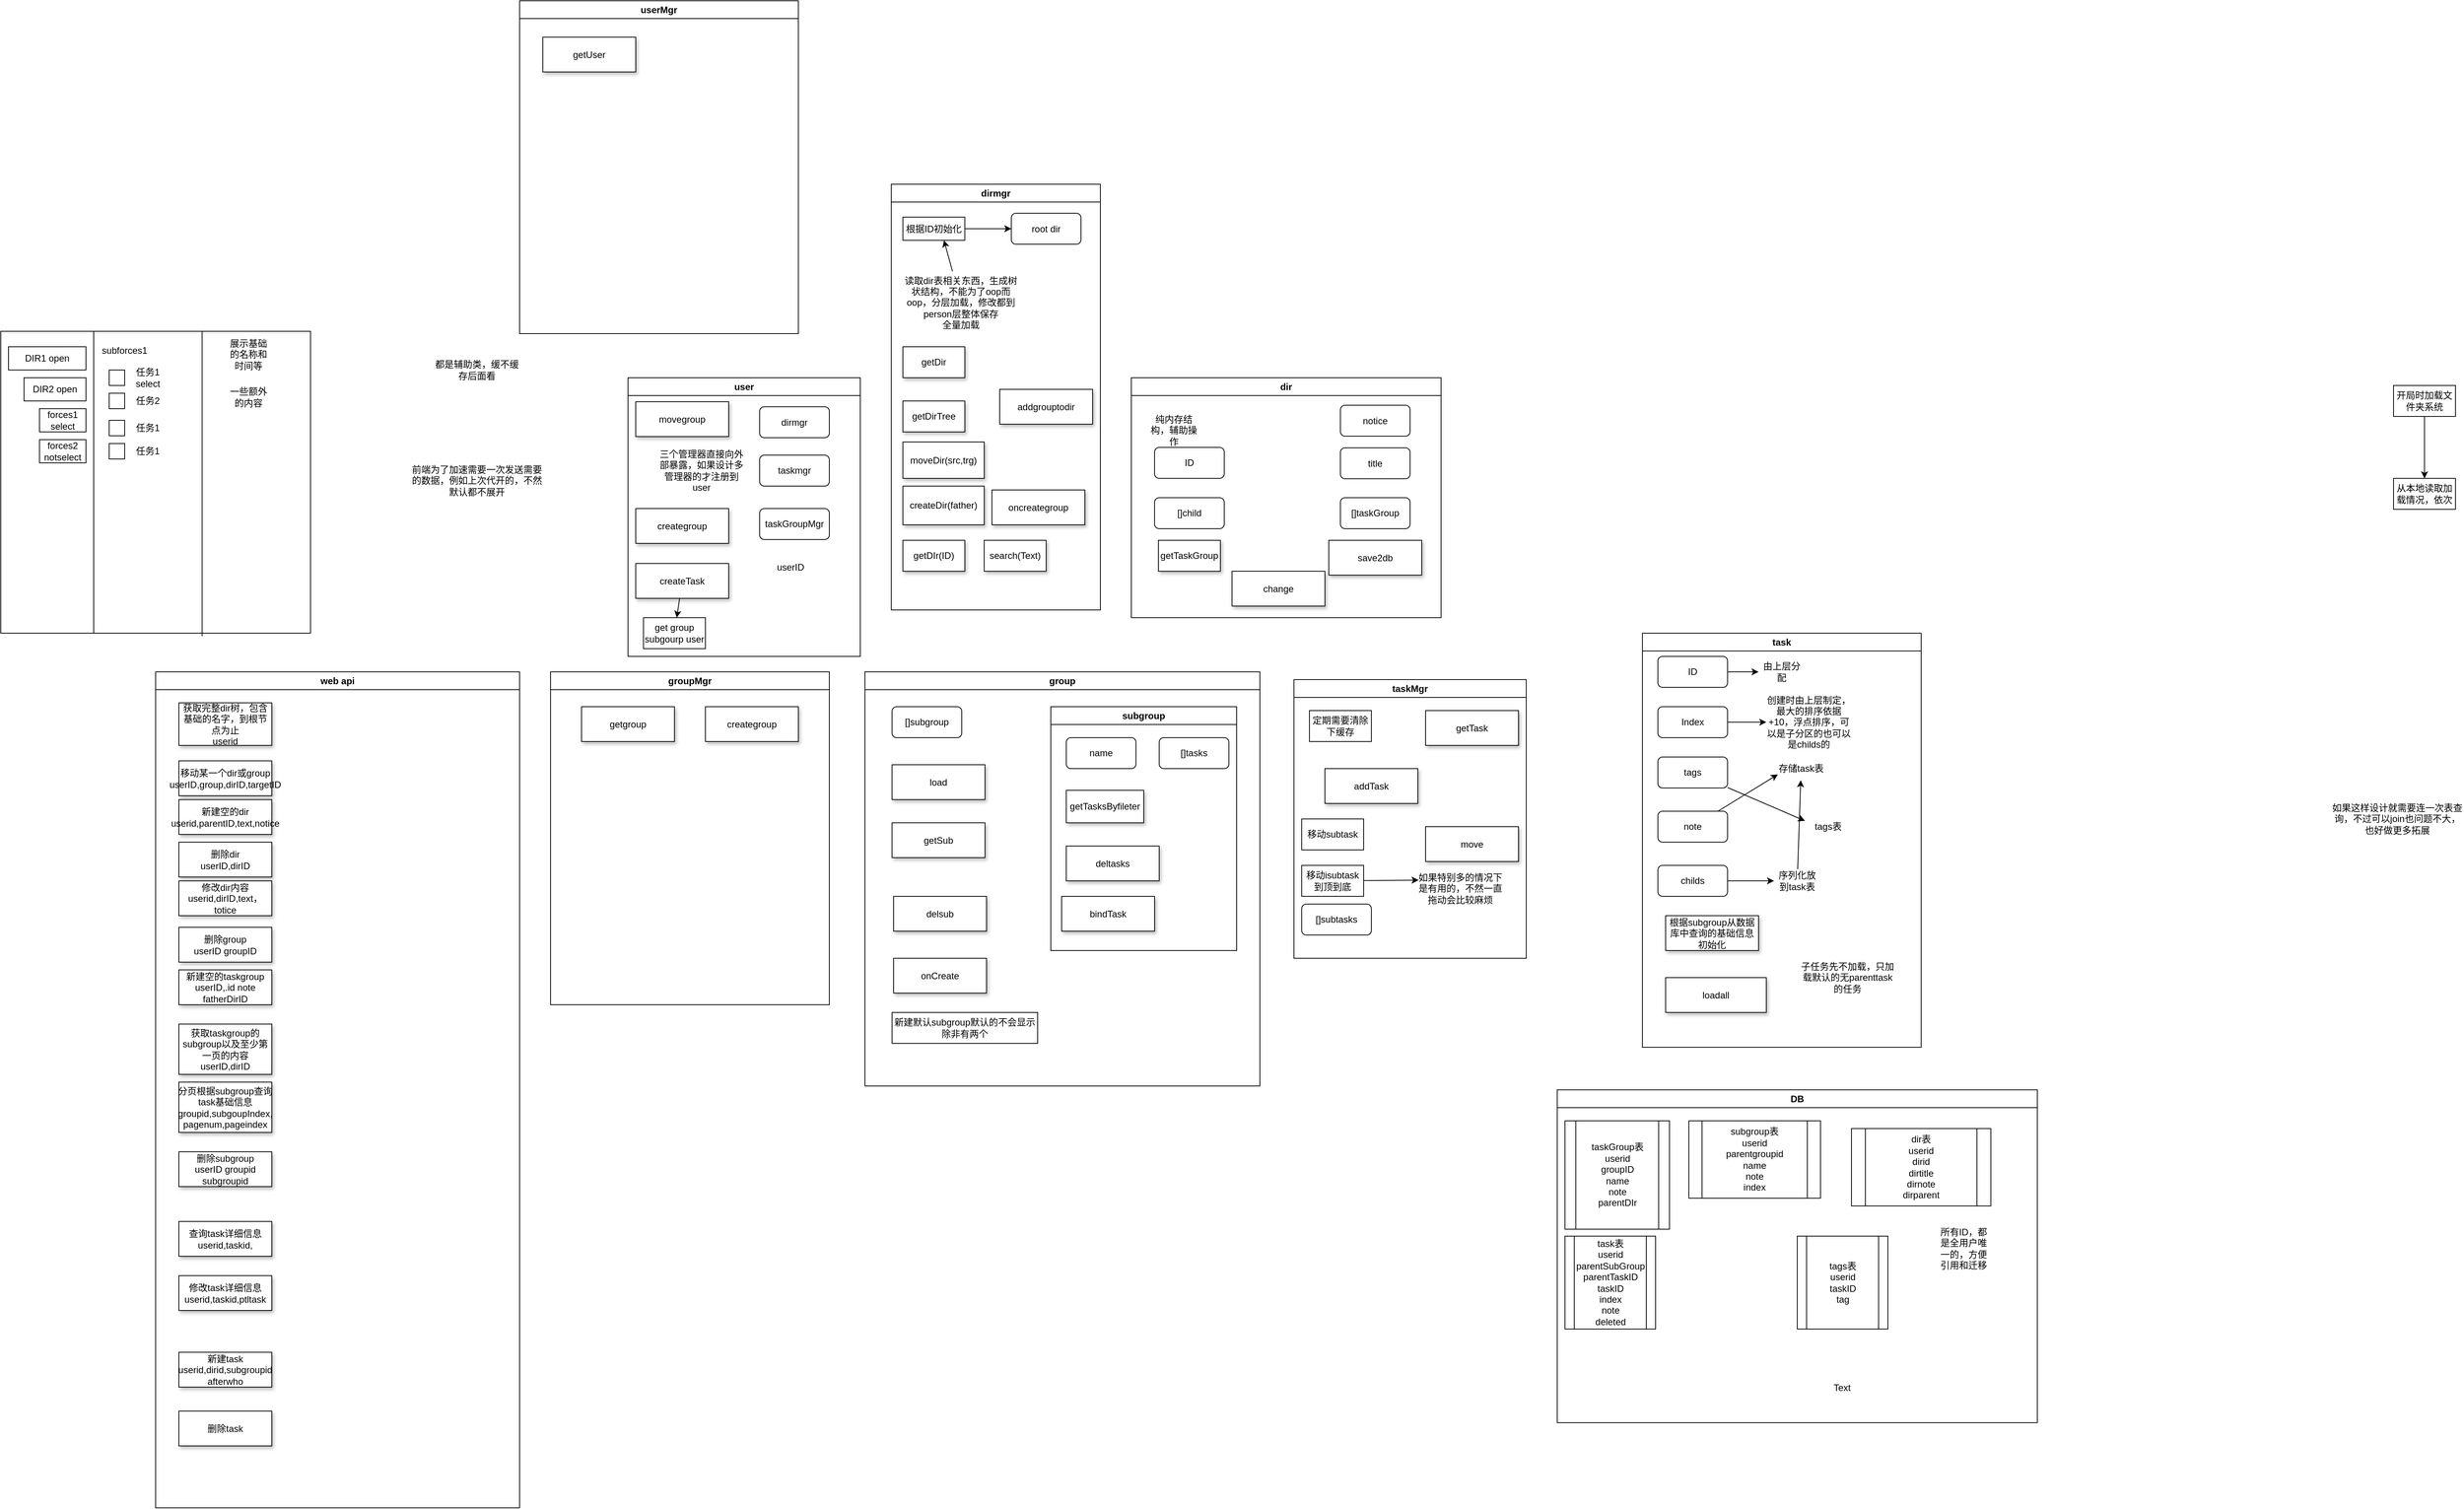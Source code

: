 <mxfile>
    <diagram id="U8_7rPyPP9F2TlcvUt8w" name="第 1 页">
        <mxGraphModel dx="4379" dy="1997" grid="1" gridSize="10" guides="1" tooltips="1" connect="1" arrows="1" fold="1" page="1" pageScale="1" pageWidth="827" pageHeight="1169" math="0" shadow="0">
            <root>
                <mxCell id="0"/>
                <mxCell id="1" parent="0"/>
                <mxCell id="12" value="" style="edgeStyle=none;html=1;" parent="1" source="10" target="11" edge="1">
                    <mxGeometry relative="1" as="geometry"/>
                </mxCell>
                <mxCell id="10" value="开局时加载文件夹系统" style="rounded=0;whiteSpace=wrap;html=1;" parent="1" vertex="1">
                    <mxGeometry x="-190.0" y="80" width="80" height="40" as="geometry"/>
                </mxCell>
                <mxCell id="11" value="从本地读取加载情况，依次" style="rounded=0;whiteSpace=wrap;html=1;" parent="1" vertex="1">
                    <mxGeometry x="-190.0" y="200" width="80" height="40" as="geometry"/>
                </mxCell>
                <mxCell id="13" value="" style="rounded=0;whiteSpace=wrap;html=1;" parent="1" vertex="1">
                    <mxGeometry x="-3280" y="10" width="400" height="390" as="geometry"/>
                </mxCell>
                <mxCell id="14" value="" style="endArrow=none;html=1;" parent="1" edge="1">
                    <mxGeometry width="50" height="50" relative="1" as="geometry">
                        <mxPoint x="-3160" y="400" as="sourcePoint"/>
                        <mxPoint x="-3160" y="10" as="targetPoint"/>
                    </mxGeometry>
                </mxCell>
                <mxCell id="15" value="DIR1 open" style="rounded=0;whiteSpace=wrap;html=1;" parent="1" vertex="1">
                    <mxGeometry x="-3270" y="30" width="100" height="30" as="geometry"/>
                </mxCell>
                <mxCell id="16" value="DIR2 open" style="rounded=0;whiteSpace=wrap;html=1;" parent="1" vertex="1">
                    <mxGeometry x="-3250" y="70" width="80" height="30" as="geometry"/>
                </mxCell>
                <mxCell id="17" value="forces1 select" style="rounded=0;whiteSpace=wrap;html=1;" parent="1" vertex="1">
                    <mxGeometry x="-3230" y="110" width="60" height="30" as="geometry"/>
                </mxCell>
                <mxCell id="18" value="forces2 notselect" style="rounded=0;whiteSpace=wrap;html=1;" parent="1" vertex="1">
                    <mxGeometry x="-3230" y="150" width="60" height="30" as="geometry"/>
                </mxCell>
                <mxCell id="19" value="subforces1" style="text;html=1;strokeColor=none;fillColor=none;align=center;verticalAlign=middle;whiteSpace=wrap;rounded=0;" parent="1" vertex="1">
                    <mxGeometry x="-3150" y="20" width="60" height="30" as="geometry"/>
                </mxCell>
                <mxCell id="22" value="" style="rounded=0;whiteSpace=wrap;html=1;" parent="1" vertex="1">
                    <mxGeometry x="-3140" y="60" width="20" height="20" as="geometry"/>
                </mxCell>
                <mxCell id="23" value="任务1 select" style="text;html=1;strokeColor=none;fillColor=none;align=center;verticalAlign=middle;whiteSpace=wrap;rounded=0;" parent="1" vertex="1">
                    <mxGeometry x="-3120" y="55" width="60" height="30" as="geometry"/>
                </mxCell>
                <mxCell id="32" value="" style="rounded=0;whiteSpace=wrap;html=1;" parent="1" vertex="1">
                    <mxGeometry x="-3140" y="90" width="20" height="20" as="geometry"/>
                </mxCell>
                <mxCell id="33" value="任务2" style="text;html=1;strokeColor=none;fillColor=none;align=center;verticalAlign=middle;whiteSpace=wrap;rounded=0;" parent="1" vertex="1">
                    <mxGeometry x="-3120" y="85" width="60" height="30" as="geometry"/>
                </mxCell>
                <mxCell id="34" value="" style="rounded=0;whiteSpace=wrap;html=1;" parent="1" vertex="1">
                    <mxGeometry x="-3140" y="125" width="20" height="20" as="geometry"/>
                </mxCell>
                <mxCell id="35" value="任务1" style="text;html=1;strokeColor=none;fillColor=none;align=center;verticalAlign=middle;whiteSpace=wrap;rounded=0;" parent="1" vertex="1">
                    <mxGeometry x="-3120" y="120" width="60" height="30" as="geometry"/>
                </mxCell>
                <mxCell id="36" value="" style="rounded=0;whiteSpace=wrap;html=1;" parent="1" vertex="1">
                    <mxGeometry x="-3140" y="155" width="20" height="20" as="geometry"/>
                </mxCell>
                <mxCell id="37" value="任务1" style="text;html=1;strokeColor=none;fillColor=none;align=center;verticalAlign=middle;whiteSpace=wrap;rounded=0;" parent="1" vertex="1">
                    <mxGeometry x="-3120" y="150" width="60" height="30" as="geometry"/>
                </mxCell>
                <mxCell id="38" value="" style="endArrow=none;html=1;exitX=0.65;exitY=1.01;exitDx=0;exitDy=0;exitPerimeter=0;" parent="1" source="13" edge="1">
                    <mxGeometry width="50" height="50" relative="1" as="geometry">
                        <mxPoint x="-3070" y="60" as="sourcePoint"/>
                        <mxPoint x="-3020" y="10" as="targetPoint"/>
                    </mxGeometry>
                </mxCell>
                <mxCell id="39" value="展示基础的名称和时间等" style="text;html=1;strokeColor=none;fillColor=none;align=center;verticalAlign=middle;whiteSpace=wrap;rounded=0;" parent="1" vertex="1">
                    <mxGeometry x="-2990" y="25" width="60" height="30" as="geometry"/>
                </mxCell>
                <mxCell id="40" value="一些额外的内容" style="text;html=1;strokeColor=none;fillColor=none;align=center;verticalAlign=middle;whiteSpace=wrap;rounded=0;" parent="1" vertex="1">
                    <mxGeometry x="-2990" y="80" width="60" height="30" as="geometry"/>
                </mxCell>
                <mxCell id="42" value="task" style="swimlane;whiteSpace=wrap;html=1;" parent="1" vertex="1">
                    <mxGeometry x="-1160" y="400" width="360" height="535" as="geometry"/>
                </mxCell>
                <mxCell id="54" value="" style="edgeStyle=none;html=1;" parent="42" source="43" target="53" edge="1">
                    <mxGeometry relative="1" as="geometry"/>
                </mxCell>
                <mxCell id="43" value="ID" style="rounded=1;whiteSpace=wrap;html=1;" parent="42" vertex="1">
                    <mxGeometry x="20" y="30" width="90" height="40" as="geometry"/>
                </mxCell>
                <mxCell id="59" value="" style="edgeStyle=none;html=1;" parent="42" source="44" target="58" edge="1">
                    <mxGeometry relative="1" as="geometry"/>
                </mxCell>
                <mxCell id="44" value="Index" style="rounded=1;whiteSpace=wrap;html=1;" parent="42" vertex="1">
                    <mxGeometry x="20" y="95" width="90" height="40" as="geometry"/>
                </mxCell>
                <mxCell id="63" style="edgeStyle=none;html=1;entryX=0;entryY=0.25;entryDx=0;entryDy=0;" parent="42" source="45" target="62" edge="1">
                    <mxGeometry relative="1" as="geometry"/>
                </mxCell>
                <mxCell id="45" value="tags" style="rounded=1;whiteSpace=wrap;html=1;" parent="42" vertex="1">
                    <mxGeometry x="20" y="160" width="90" height="40" as="geometry"/>
                </mxCell>
                <mxCell id="57" style="edgeStyle=none;html=1;entryX=0;entryY=0.75;entryDx=0;entryDy=0;" parent="42" source="46" target="55" edge="1">
                    <mxGeometry relative="1" as="geometry"/>
                </mxCell>
                <mxCell id="46" value="note" style="rounded=1;whiteSpace=wrap;html=1;" parent="42" vertex="1">
                    <mxGeometry x="20" y="230" width="90" height="40" as="geometry"/>
                </mxCell>
                <mxCell id="64" style="edgeStyle=none;html=1;entryX=0;entryY=0.5;entryDx=0;entryDy=0;" parent="42" source="47" target="65" edge="1">
                    <mxGeometry relative="1" as="geometry"/>
                </mxCell>
                <mxCell id="47" value="childs" style="rounded=1;whiteSpace=wrap;html=1;" parent="42" vertex="1">
                    <mxGeometry x="20" y="300" width="90" height="40" as="geometry"/>
                </mxCell>
                <mxCell id="53" value="由上层分配" style="text;html=1;strokeColor=none;fillColor=none;align=center;verticalAlign=middle;whiteSpace=wrap;rounded=0;" parent="42" vertex="1">
                    <mxGeometry x="150" y="35" width="60" height="30" as="geometry"/>
                </mxCell>
                <mxCell id="55" value="存储task表" style="text;html=1;strokeColor=none;fillColor=none;align=center;verticalAlign=middle;whiteSpace=wrap;rounded=0;" parent="42" vertex="1">
                    <mxGeometry x="175" y="160" width="60" height="30" as="geometry"/>
                </mxCell>
                <mxCell id="58" value="创建时由上层制定，最大的排序依据+10，浮点排序，可以是子分区的也可以是childs的" style="text;html=1;strokeColor=none;fillColor=none;align=center;verticalAlign=middle;whiteSpace=wrap;rounded=0;" parent="42" vertex="1">
                    <mxGeometry x="160" y="100" width="110" height="30" as="geometry"/>
                </mxCell>
                <mxCell id="62" value="tags表" style="text;html=1;strokeColor=none;fillColor=none;align=center;verticalAlign=middle;whiteSpace=wrap;rounded=0;" parent="42" vertex="1">
                    <mxGeometry x="210" y="235" width="60" height="30" as="geometry"/>
                </mxCell>
                <mxCell id="66" style="edgeStyle=none;html=1;" parent="42" source="65" target="55" edge="1">
                    <mxGeometry relative="1" as="geometry"/>
                </mxCell>
                <mxCell id="65" value="序列化放到task表" style="text;html=1;strokeColor=none;fillColor=none;align=center;verticalAlign=middle;whiteSpace=wrap;rounded=0;" parent="42" vertex="1">
                    <mxGeometry x="170" y="305" width="60" height="30" as="geometry"/>
                </mxCell>
                <mxCell id="105" value="loadall" style="rounded=0;whiteSpace=wrap;html=1;shadow=1;glass=0;" parent="42" vertex="1">
                    <mxGeometry x="30" y="445" width="130" height="45" as="geometry"/>
                </mxCell>
                <mxCell id="130" value="根据subgroup从数据库中查询的基础信息初始化" style="rounded=0;whiteSpace=wrap;html=1;shadow=1;glass=0;" parent="42" vertex="1">
                    <mxGeometry x="30" y="365" width="120" height="45" as="geometry"/>
                </mxCell>
                <mxCell id="151" value="子任务先不加载，只加载默认的无parenttask的任务" style="text;html=1;strokeColor=none;fillColor=none;align=center;verticalAlign=middle;whiteSpace=wrap;rounded=0;" parent="42" vertex="1">
                    <mxGeometry x="200" y="420" width="130" height="50" as="geometry"/>
                </mxCell>
                <mxCell id="68" value="user" style="swimlane;whiteSpace=wrap;html=1;" parent="1" vertex="1">
                    <mxGeometry x="-2470" y="70" width="300" height="360" as="geometry"/>
                </mxCell>
                <mxCell id="90" value="dirmgr" style="rounded=1;whiteSpace=wrap;html=1;" parent="68" vertex="1">
                    <mxGeometry x="170" y="37.5" width="90" height="40" as="geometry"/>
                </mxCell>
                <mxCell id="135" value="taskmgr" style="rounded=1;whiteSpace=wrap;html=1;" parent="68" vertex="1">
                    <mxGeometry x="170" y="100" width="90" height="40" as="geometry"/>
                </mxCell>
                <mxCell id="137" value="taskGroupMgr" style="rounded=1;whiteSpace=wrap;html=1;" parent="68" vertex="1">
                    <mxGeometry x="170" y="169" width="90" height="40" as="geometry"/>
                </mxCell>
                <mxCell id="175" value="movegroup" style="rounded=0;whiteSpace=wrap;html=1;shadow=1;glass=0;" vertex="1" parent="68">
                    <mxGeometry x="10" y="31" width="120" height="45" as="geometry"/>
                </mxCell>
                <mxCell id="176" value="三个管理器直接向外部暴露，如果设计多管理器的才注册到user" style="text;html=1;strokeColor=none;fillColor=none;align=center;verticalAlign=middle;whiteSpace=wrap;rounded=0;" vertex="1" parent="68">
                    <mxGeometry x="40" y="105" width="110" height="30" as="geometry"/>
                </mxCell>
                <mxCell id="177" value="userID" style="text;html=1;strokeColor=none;fillColor=none;align=center;verticalAlign=middle;whiteSpace=wrap;rounded=0;" vertex="1" parent="68">
                    <mxGeometry x="180" y="230" width="60" height="30" as="geometry"/>
                </mxCell>
                <mxCell id="183" value="creategroup" style="rounded=0;whiteSpace=wrap;html=1;shadow=1;glass=0;" vertex="1" parent="68">
                    <mxGeometry x="10" y="169" width="120" height="45" as="geometry"/>
                </mxCell>
                <mxCell id="195" value="" style="edgeStyle=none;html=1;" edge="1" parent="68" source="193" target="194">
                    <mxGeometry relative="1" as="geometry"/>
                </mxCell>
                <mxCell id="193" value="createTask" style="rounded=0;whiteSpace=wrap;html=1;shadow=1;glass=0;" vertex="1" parent="68">
                    <mxGeometry x="10" y="240" width="120" height="45" as="geometry"/>
                </mxCell>
                <mxCell id="194" value="get group subgourp user" style="rounded=0;whiteSpace=wrap;html=1;" vertex="1" parent="68">
                    <mxGeometry x="20" y="310" width="80" height="40" as="geometry"/>
                </mxCell>
                <mxCell id="77" value="dir" style="swimlane;whiteSpace=wrap;html=1;" parent="1" vertex="1">
                    <mxGeometry x="-1820" y="70" width="400" height="310" as="geometry"/>
                </mxCell>
                <mxCell id="84" value="纯内存结构，辅助操作" style="text;html=1;strokeColor=none;fillColor=none;align=center;verticalAlign=middle;whiteSpace=wrap;rounded=0;" parent="77" vertex="1">
                    <mxGeometry x="20" y="45" width="70" height="45" as="geometry"/>
                </mxCell>
                <mxCell id="87" value="[]taskGroup" style="rounded=1;whiteSpace=wrap;html=1;" parent="77" vertex="1">
                    <mxGeometry x="270" y="155" width="90" height="40" as="geometry"/>
                </mxCell>
                <mxCell id="88" value="[]child" style="rounded=1;whiteSpace=wrap;html=1;" parent="77" vertex="1">
                    <mxGeometry x="30" y="155" width="90" height="40" as="geometry"/>
                </mxCell>
                <mxCell id="97" value="ID" style="rounded=1;whiteSpace=wrap;html=1;" parent="77" vertex="1">
                    <mxGeometry x="30" y="90" width="90" height="40" as="geometry"/>
                </mxCell>
                <mxCell id="98" value="title" style="rounded=1;whiteSpace=wrap;html=1;" parent="77" vertex="1">
                    <mxGeometry x="270" y="90.5" width="90" height="40" as="geometry"/>
                </mxCell>
                <mxCell id="99" value="notice" style="rounded=1;whiteSpace=wrap;html=1;" parent="77" vertex="1">
                    <mxGeometry x="270" y="35.5" width="90" height="40" as="geometry"/>
                </mxCell>
                <mxCell id="101" value="getTaskGroup" style="rounded=0;whiteSpace=wrap;html=1;shadow=1;glass=0;" parent="77" vertex="1">
                    <mxGeometry x="35" y="210" width="80" height="40" as="geometry"/>
                </mxCell>
                <mxCell id="170" value="save2db" style="rounded=0;whiteSpace=wrap;html=1;shadow=1;glass=0;" vertex="1" parent="77">
                    <mxGeometry x="255" y="210" width="120" height="45" as="geometry"/>
                </mxCell>
                <mxCell id="171" value="change" style="rounded=0;whiteSpace=wrap;html=1;shadow=1;glass=0;" vertex="1" parent="77">
                    <mxGeometry x="130" y="250" width="120" height="45" as="geometry"/>
                </mxCell>
                <mxCell id="89" value="dirmgr" style="swimlane;whiteSpace=wrap;html=1;" parent="1" vertex="1">
                    <mxGeometry x="-2130" y="-180" width="270" height="550" as="geometry"/>
                </mxCell>
                <mxCell id="78" value="根据ID初始化" style="rounded=0;whiteSpace=wrap;html=1;" parent="89" vertex="1">
                    <mxGeometry x="15" y="42.5" width="80" height="30" as="geometry"/>
                </mxCell>
                <mxCell id="79" value="root dir" style="rounded=1;whiteSpace=wrap;html=1;" parent="89" vertex="1">
                    <mxGeometry x="155" y="37.5" width="90" height="40" as="geometry"/>
                </mxCell>
                <mxCell id="85" value="读取dir表相关东西，生成树状结构，不能为了oop而oop，分层加载，修改都到person层整体保存&lt;br&gt;全量加载&lt;br&gt;" style="text;html=1;strokeColor=none;fillColor=none;align=center;verticalAlign=middle;whiteSpace=wrap;rounded=0;" parent="89" vertex="1">
                    <mxGeometry x="15" y="112.5" width="150" height="80" as="geometry"/>
                </mxCell>
                <mxCell id="86" style="edgeStyle=none;html=1;entryX=0.663;entryY=1;entryDx=0;entryDy=0;entryPerimeter=0;" parent="89" source="85" target="78" edge="1">
                    <mxGeometry relative="1" as="geometry"/>
                </mxCell>
                <mxCell id="81" style="edgeStyle=none;html=1;entryX=0;entryY=0.5;entryDx=0;entryDy=0;" parent="89" source="78" target="79" edge="1">
                    <mxGeometry relative="1" as="geometry"/>
                </mxCell>
                <mxCell id="92" value="getDir" style="rounded=0;whiteSpace=wrap;html=1;shadow=1;glass=0;" parent="89" vertex="1">
                    <mxGeometry x="15" y="210" width="80" height="40" as="geometry"/>
                </mxCell>
                <mxCell id="93" value="getDirTree" style="rounded=0;whiteSpace=wrap;html=1;shadow=1;glass=0;" parent="89" vertex="1">
                    <mxGeometry x="15" y="280" width="80" height="40" as="geometry"/>
                </mxCell>
                <mxCell id="94" value="moveDir(src,trg)" style="rounded=0;whiteSpace=wrap;html=1;shadow=1;glass=0;" parent="89" vertex="1">
                    <mxGeometry x="15" y="333" width="105" height="47" as="geometry"/>
                </mxCell>
                <mxCell id="95" value="createDir(father)" style="rounded=0;whiteSpace=wrap;html=1;shadow=1;glass=0;" parent="89" vertex="1">
                    <mxGeometry x="15" y="390" width="105" height="50" as="geometry"/>
                </mxCell>
                <mxCell id="96" value="getDIr(ID)" style="rounded=0;whiteSpace=wrap;html=1;shadow=1;glass=0;" parent="89" vertex="1">
                    <mxGeometry x="15" y="460" width="80" height="40" as="geometry"/>
                </mxCell>
                <mxCell id="100" value="search(Text)" style="rounded=0;whiteSpace=wrap;html=1;shadow=1;glass=0;" parent="89" vertex="1">
                    <mxGeometry x="120" y="460" width="80" height="40" as="geometry"/>
                </mxCell>
                <mxCell id="182" value="oncreategroup" style="rounded=0;whiteSpace=wrap;html=1;shadow=1;glass=0;" vertex="1" parent="89">
                    <mxGeometry x="130" y="395" width="120" height="45" as="geometry"/>
                </mxCell>
                <mxCell id="184" value="addgrouptodir" style="rounded=0;whiteSpace=wrap;html=1;shadow=1;glass=0;" vertex="1" parent="89">
                    <mxGeometry x="140" y="265" width="120" height="45" as="geometry"/>
                </mxCell>
                <mxCell id="102" value="group" style="swimlane;whiteSpace=wrap;html=1;" parent="1" vertex="1">
                    <mxGeometry x="-2164" y="450" width="510" height="535" as="geometry"/>
                </mxCell>
                <mxCell id="106" value="[]subgroup" style="rounded=1;whiteSpace=wrap;html=1;" parent="102" vertex="1">
                    <mxGeometry x="35" y="45" width="90" height="40" as="geometry"/>
                </mxCell>
                <mxCell id="108" value="subgroup" style="swimlane;whiteSpace=wrap;html=1;" parent="102" vertex="1">
                    <mxGeometry x="240" y="45" width="240" height="315" as="geometry"/>
                </mxCell>
                <mxCell id="113" value="name" style="rounded=1;whiteSpace=wrap;html=1;" parent="108" vertex="1">
                    <mxGeometry x="20" y="40" width="90" height="40" as="geometry"/>
                </mxCell>
                <mxCell id="118" value="[]tasks" style="rounded=1;whiteSpace=wrap;html=1;" parent="108" vertex="1">
                    <mxGeometry x="140" y="40" width="90" height="40" as="geometry"/>
                </mxCell>
                <mxCell id="119" value="getTasksByfileter" style="rounded=0;whiteSpace=wrap;html=1;shadow=1;glass=0;" parent="108" vertex="1">
                    <mxGeometry x="20" y="108" width="100" height="42" as="geometry"/>
                </mxCell>
                <mxCell id="187" value="deltasks" style="rounded=0;whiteSpace=wrap;html=1;shadow=1;glass=0;" vertex="1" parent="108">
                    <mxGeometry x="20" y="180" width="120" height="45" as="geometry"/>
                </mxCell>
                <mxCell id="190" value="bindTask" style="rounded=0;whiteSpace=wrap;html=1;shadow=1;glass=0;" vertex="1" parent="108">
                    <mxGeometry x="14" y="245" width="120" height="45" as="geometry"/>
                </mxCell>
                <mxCell id="114" value="load" style="rounded=0;whiteSpace=wrap;html=1;shadow=1;glass=0;" parent="102" vertex="1">
                    <mxGeometry x="35" y="120" width="120" height="45" as="geometry"/>
                </mxCell>
                <mxCell id="115" value="getSub" style="rounded=0;whiteSpace=wrap;html=1;shadow=1;glass=0;" parent="102" vertex="1">
                    <mxGeometry x="35" y="195" width="120" height="45" as="geometry"/>
                </mxCell>
                <mxCell id="185" value="delsub" style="rounded=0;whiteSpace=wrap;html=1;shadow=1;glass=0;" vertex="1" parent="102">
                    <mxGeometry x="37" y="290" width="120" height="45" as="geometry"/>
                </mxCell>
                <mxCell id="191" value="onCreate" style="rounded=0;whiteSpace=wrap;html=1;shadow=1;glass=0;" vertex="1" parent="102">
                    <mxGeometry x="37" y="370" width="120" height="45" as="geometry"/>
                </mxCell>
                <mxCell id="192" value="新建默认subgroup默认的不会显示除非有两个" style="rounded=0;whiteSpace=wrap;html=1;" vertex="1" parent="102">
                    <mxGeometry x="35" y="440" width="188" height="40" as="geometry"/>
                </mxCell>
                <mxCell id="116" value="前端为了加速需要一次发送需要的数据，例如上次代开的，不然默认都不展开" style="text;html=1;strokeColor=none;fillColor=none;align=center;verticalAlign=middle;whiteSpace=wrap;rounded=0;" parent="1" vertex="1">
                    <mxGeometry x="-2750" y="165" width="170" height="75" as="geometry"/>
                </mxCell>
                <mxCell id="120" value="web api" style="swimlane;whiteSpace=wrap;html=1;" parent="1" vertex="1">
                    <mxGeometry x="-3080" y="450" width="470" height="1080" as="geometry"/>
                </mxCell>
                <mxCell id="121" value="获取完整dir树，包含&lt;br&gt;基础的名字，到根节点为止&lt;br&gt;userid" style="rounded=0;whiteSpace=wrap;html=1;shadow=1;glass=0;" parent="120" vertex="1">
                    <mxGeometry x="30" y="40" width="120" height="55" as="geometry"/>
                </mxCell>
                <mxCell id="122" value="获取taskgroup的subgroup以及至少第一页的内容&lt;br&gt;userID,dirID" style="rounded=0;whiteSpace=wrap;html=1;shadow=1;glass=0;" parent="120" vertex="1">
                    <mxGeometry x="30" y="455" width="120" height="65" as="geometry"/>
                </mxCell>
                <mxCell id="123" value="分页根据subgroup查询task基础信息&lt;br&gt;groupid,subgoupIndex,&lt;br&gt;pagenum,pageindex" style="rounded=0;whiteSpace=wrap;html=1;shadow=1;glass=0;" parent="120" vertex="1">
                    <mxGeometry x="30" y="530" width="120" height="65" as="geometry"/>
                </mxCell>
                <mxCell id="124" value="查询task详细信息&lt;br&gt;userid,taskid," style="rounded=0;whiteSpace=wrap;html=1;shadow=1;glass=0;" parent="120" vertex="1">
                    <mxGeometry x="30" y="710" width="120" height="45" as="geometry"/>
                </mxCell>
                <mxCell id="125" value="修改task详细信息&lt;br&gt;userid,taskid,ptltask" style="rounded=0;whiteSpace=wrap;html=1;shadow=1;glass=0;" parent="120" vertex="1">
                    <mxGeometry x="30" y="780" width="120" height="45" as="geometry"/>
                </mxCell>
                <mxCell id="126" value="移动某一个dir或group&lt;br&gt;userID,group,dirID,targetID" style="rounded=0;whiteSpace=wrap;html=1;shadow=1;glass=0;" parent="120" vertex="1">
                    <mxGeometry x="30" y="115" width="120" height="45" as="geometry"/>
                </mxCell>
                <mxCell id="127" value="新建空的dir&lt;br&gt;userid,parentID,text,notice" style="rounded=0;whiteSpace=wrap;html=1;shadow=1;glass=0;" parent="120" vertex="1">
                    <mxGeometry x="30" y="165" width="120" height="45" as="geometry"/>
                </mxCell>
                <mxCell id="128" value="新建空的taskgroup&lt;br&gt;userID,.id note fatherDirID" style="rounded=0;whiteSpace=wrap;html=1;shadow=1;glass=0;" parent="120" vertex="1">
                    <mxGeometry x="30" y="385" width="120" height="45" as="geometry"/>
                </mxCell>
                <mxCell id="132" value="新建task&lt;br&gt;userid,dirid,subgroupid&lt;br&gt;afterwho" style="rounded=0;whiteSpace=wrap;html=1;shadow=1;glass=0;" parent="120" vertex="1">
                    <mxGeometry x="30" y="879" width="120" height="45" as="geometry"/>
                </mxCell>
                <mxCell id="133" value="修改dir内容&lt;br&gt;userid,dirID,text，totice" style="rounded=0;whiteSpace=wrap;html=1;shadow=1;glass=0;" parent="120" vertex="1">
                    <mxGeometry x="30" y="270" width="120" height="45" as="geometry"/>
                </mxCell>
                <mxCell id="161" value="删除dir&lt;br&gt;userID,dirID" style="rounded=0;whiteSpace=wrap;html=1;shadow=1;glass=0;" parent="120" vertex="1">
                    <mxGeometry x="30" y="220" width="120" height="45" as="geometry"/>
                </mxCell>
                <mxCell id="164" value="删除subgroup&lt;br&gt;userID groupid subgroupid" style="rounded=0;whiteSpace=wrap;html=1;shadow=1;glass=0;" parent="120" vertex="1">
                    <mxGeometry x="30" y="620" width="120" height="45" as="geometry"/>
                </mxCell>
                <mxCell id="165" value="删除task" style="rounded=0;whiteSpace=wrap;html=1;shadow=1;glass=0;" parent="120" vertex="1">
                    <mxGeometry x="30" y="955" width="120" height="45" as="geometry"/>
                </mxCell>
                <mxCell id="166" value="删除group&lt;br&gt;userID groupID" style="rounded=0;whiteSpace=wrap;html=1;shadow=1;glass=0;" parent="120" vertex="1">
                    <mxGeometry x="30" y="330" width="120" height="45" as="geometry"/>
                </mxCell>
                <mxCell id="143" value="taskMgr" style="swimlane;whiteSpace=wrap;html=1;" parent="1" vertex="1">
                    <mxGeometry x="-1610" y="460" width="300" height="360" as="geometry"/>
                </mxCell>
                <mxCell id="156" value="getTask" style="rounded=0;whiteSpace=wrap;html=1;shadow=1;glass=0;" parent="143" vertex="1">
                    <mxGeometry x="170" y="40" width="120" height="45" as="geometry"/>
                </mxCell>
                <mxCell id="157" value="定期需要清除下缓存" style="rounded=0;whiteSpace=wrap;html=1;" parent="143" vertex="1">
                    <mxGeometry x="20" y="40" width="80" height="40" as="geometry"/>
                </mxCell>
                <mxCell id="158" value="addTask" style="rounded=0;whiteSpace=wrap;html=1;shadow=1;glass=0;" parent="143" vertex="1">
                    <mxGeometry x="40" y="115" width="120" height="45" as="geometry"/>
                </mxCell>
                <mxCell id="160" value="move" style="rounded=0;whiteSpace=wrap;html=1;shadow=1;glass=0;" parent="143" vertex="1">
                    <mxGeometry x="170" y="190" width="120" height="45" as="geometry"/>
                </mxCell>
                <mxCell id="69" value="移动subtask" style="rounded=0;whiteSpace=wrap;html=1;" parent="143" vertex="1">
                    <mxGeometry x="10" y="180" width="80" height="40" as="geometry"/>
                </mxCell>
                <mxCell id="70" value="移动isubtask到顶到底" style="rounded=0;whiteSpace=wrap;html=1;" parent="143" vertex="1">
                    <mxGeometry x="10" y="240" width="80" height="40" as="geometry"/>
                </mxCell>
                <mxCell id="73" value="如果特别多的情况下是有用的，不然一直拖动会比较麻烦" style="text;html=1;strokeColor=none;fillColor=none;align=center;verticalAlign=middle;whiteSpace=wrap;rounded=0;" parent="143" vertex="1">
                    <mxGeometry x="160" y="230" width="110" height="80" as="geometry"/>
                </mxCell>
                <mxCell id="72" style="edgeStyle=none;html=1;entryX=0.009;entryY=0.363;entryDx=0;entryDy=0;entryPerimeter=0;" parent="143" source="70" target="73" edge="1">
                    <mxGeometry relative="1" as="geometry">
                        <mxPoint x="140" y="260" as="targetPoint"/>
                    </mxGeometry>
                </mxCell>
                <mxCell id="159" value="[]subtasks" style="rounded=1;whiteSpace=wrap;html=1;" parent="143" vertex="1">
                    <mxGeometry x="10" y="290" width="90" height="40" as="geometry"/>
                </mxCell>
                <mxCell id="153" value="如果这样设计就需要连一次表查询，不过可以join也问题不大，也好做更多拓展" style="text;html=1;strokeColor=none;fillColor=none;align=center;verticalAlign=middle;whiteSpace=wrap;rounded=0;" parent="1" vertex="1">
                    <mxGeometry x="-270" y="580" width="170" height="120" as="geometry"/>
                </mxCell>
                <mxCell id="167" value="DB" style="swimlane;whiteSpace=wrap;html=1;" parent="1" vertex="1">
                    <mxGeometry x="-1270" y="990" width="620" height="430" as="geometry"/>
                </mxCell>
                <mxCell id="155" value="subgroup表&lt;br&gt;userid&lt;br&gt;parentgroupid&lt;br&gt;name&lt;br&gt;note&lt;br&gt;index" style="shape=process;whiteSpace=wrap;html=1;backgroundOutline=1;" parent="167" vertex="1">
                    <mxGeometry x="170" y="40" width="170" height="100" as="geometry"/>
                </mxCell>
                <mxCell id="139" value="taskGroup表&lt;br&gt;userid&lt;br&gt;groupID&lt;br&gt;name&lt;br&gt;note&lt;br&gt;parentDIr" style="shape=process;whiteSpace=wrap;html=1;backgroundOutline=1;" parent="167" vertex="1">
                    <mxGeometry x="10" y="40" width="135" height="140" as="geometry"/>
                </mxCell>
                <mxCell id="149" value="task表&lt;br&gt;userid&lt;br&gt;parentSubGroup&lt;br&gt;parentTaskID&lt;br&gt;taskID&lt;br&gt;index&lt;br&gt;note&lt;br&gt;deleted" style="shape=process;whiteSpace=wrap;html=1;backgroundOutline=1;" parent="167" vertex="1">
                    <mxGeometry x="10" y="189" width="117" height="120" as="geometry"/>
                </mxCell>
                <mxCell id="150" value="tags表&lt;br&gt;userid&lt;br&gt;taskID&lt;br&gt;tag" style="shape=process;whiteSpace=wrap;html=1;backgroundOutline=1;" parent="167" vertex="1">
                    <mxGeometry x="310" y="189" width="117" height="120" as="geometry"/>
                </mxCell>
                <mxCell id="169" value="dir表&lt;br&gt;userid&lt;br&gt;dirid&lt;br&gt;dirtitle&lt;br&gt;dirnote&lt;br&gt;dirparent" style="shape=process;whiteSpace=wrap;html=1;backgroundOutline=1;" vertex="1" parent="167">
                    <mxGeometry x="380" y="50" width="180" height="100" as="geometry"/>
                </mxCell>
                <mxCell id="196" value="所有ID，都是全用户唯一的，方便引用和迁移" style="text;html=1;strokeColor=none;fillColor=none;align=center;verticalAlign=middle;whiteSpace=wrap;rounded=0;" vertex="1" parent="167">
                    <mxGeometry x="490" y="170" width="70" height="70" as="geometry"/>
                </mxCell>
                <mxCell id="197" value="Text" style="text;html=1;strokeColor=none;fillColor=none;align=center;verticalAlign=middle;whiteSpace=wrap;rounded=0;" vertex="1" parent="167">
                    <mxGeometry x="338" y="370" width="60" height="30" as="geometry"/>
                </mxCell>
                <mxCell id="168" value="都是辅助类，缓不缓存后面看" style="text;html=1;strokeColor=none;fillColor=none;align=center;verticalAlign=middle;whiteSpace=wrap;rounded=0;" parent="1" vertex="1">
                    <mxGeometry x="-2720" y="40" width="110" height="40" as="geometry"/>
                </mxCell>
                <mxCell id="173" value="groupMgr" style="swimlane;whiteSpace=wrap;html=1;" vertex="1" parent="1">
                    <mxGeometry x="-2570" y="450" width="360" height="430" as="geometry"/>
                </mxCell>
                <mxCell id="174" value="getgroup" style="rounded=0;whiteSpace=wrap;html=1;shadow=1;glass=0;" vertex="1" parent="173">
                    <mxGeometry x="40" y="45" width="120" height="45" as="geometry"/>
                </mxCell>
                <mxCell id="181" value="creategroup" style="rounded=0;whiteSpace=wrap;html=1;shadow=1;glass=0;" vertex="1" parent="173">
                    <mxGeometry x="200" y="45" width="120" height="45" as="geometry"/>
                </mxCell>
                <mxCell id="179" value="userMgr" style="swimlane;whiteSpace=wrap;html=1;" vertex="1" parent="1">
                    <mxGeometry x="-2610" y="-417" width="360" height="430" as="geometry"/>
                </mxCell>
                <mxCell id="180" value="getUser" style="rounded=0;whiteSpace=wrap;html=1;shadow=1;glass=0;" vertex="1" parent="179">
                    <mxGeometry x="30" y="47" width="120" height="45" as="geometry"/>
                </mxCell>
            </root>
        </mxGraphModel>
    </diagram>
</mxfile>